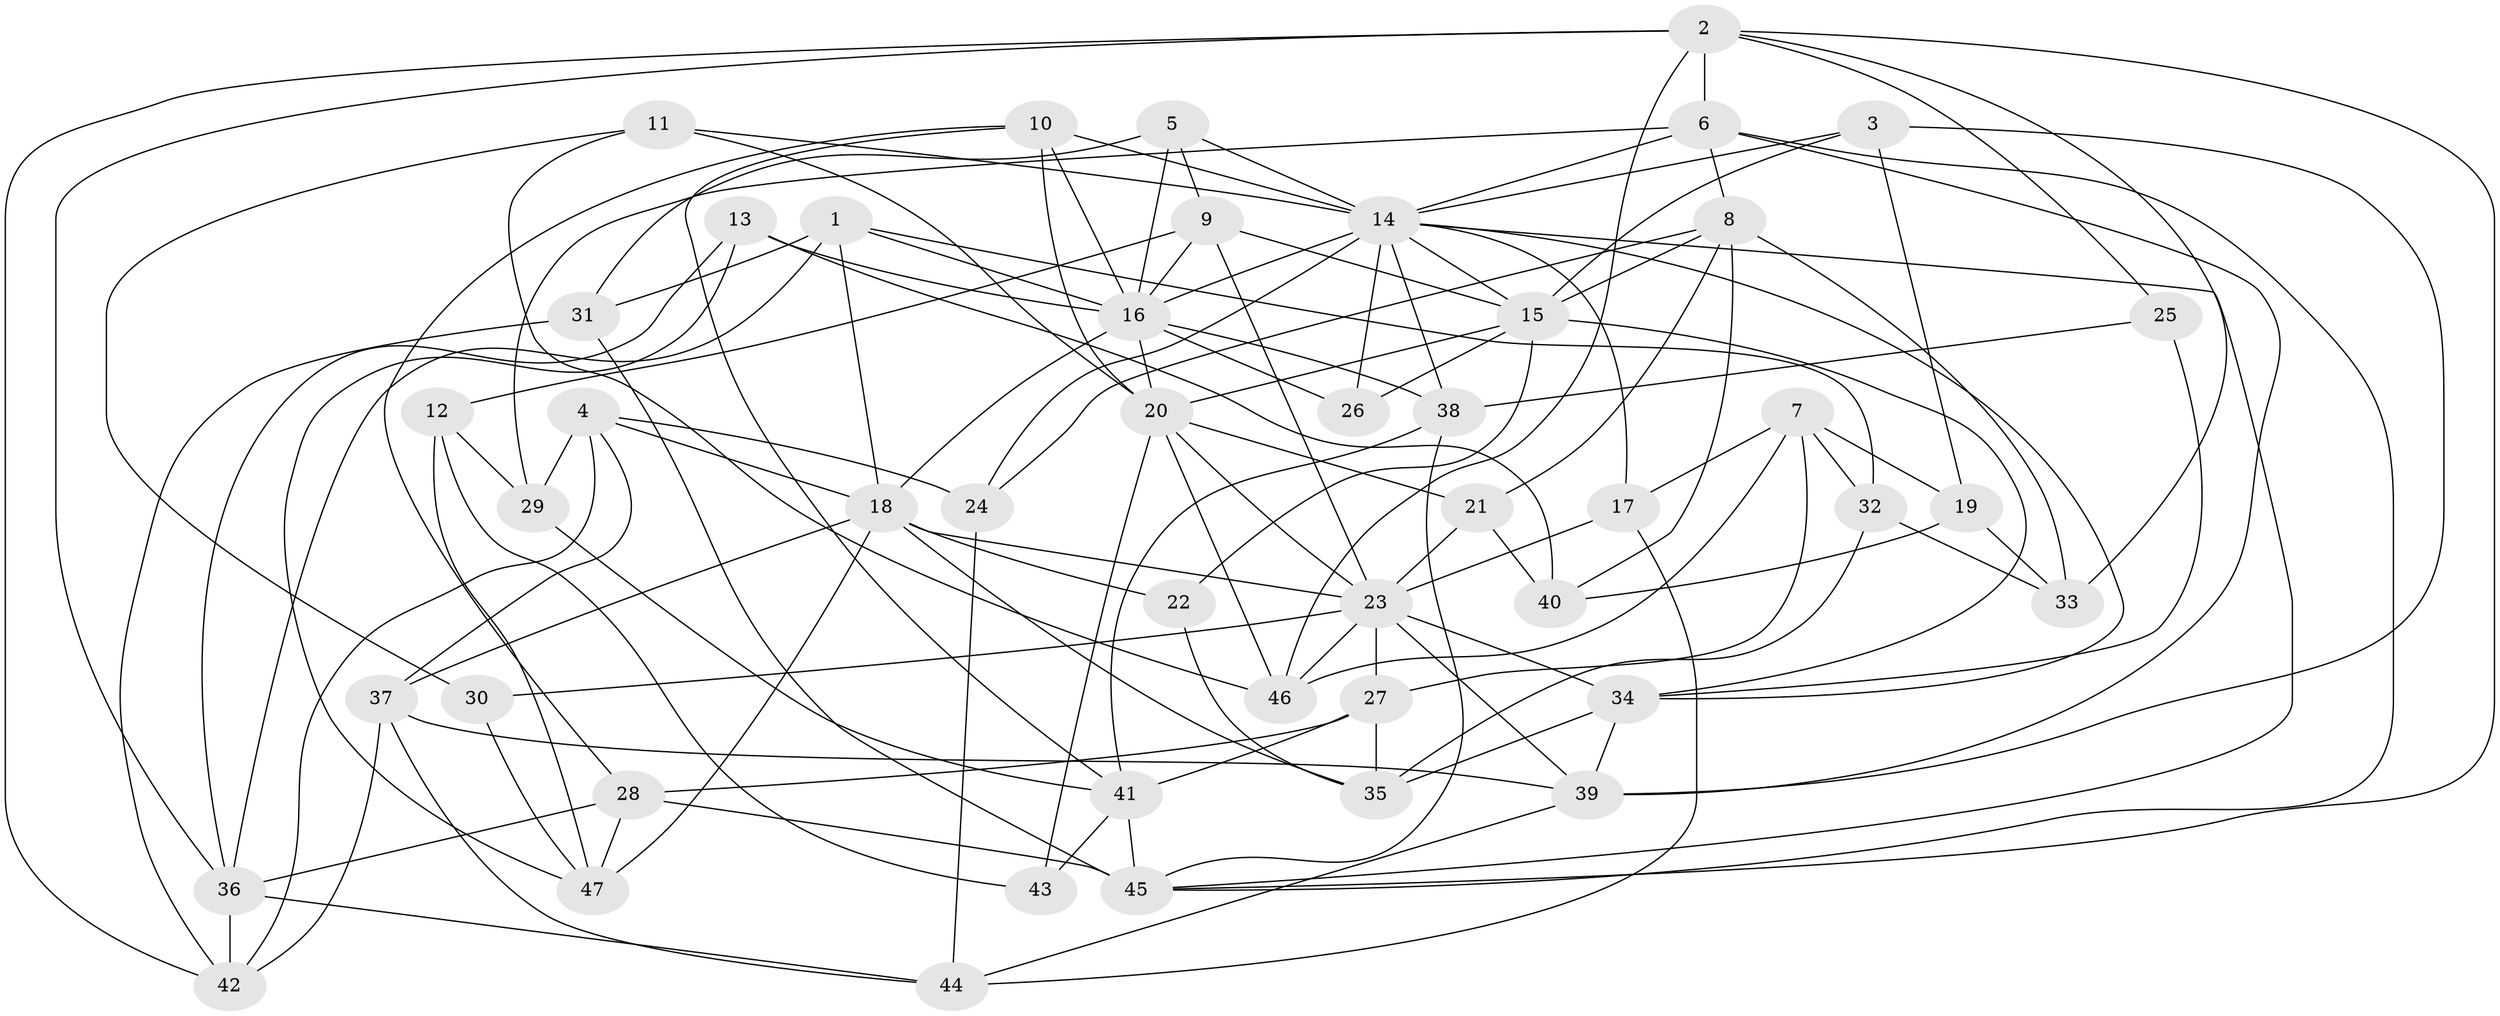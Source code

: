 // original degree distribution, {5: 0.21505376344086022, 6: 0.043010752688172046, 3: 0.2903225806451613, 8: 0.03225806451612903, 4: 0.27956989247311825, 2: 0.11827956989247312, 10: 0.010752688172043012, 7: 0.010752688172043012}
// Generated by graph-tools (version 1.1) at 2025/02/03/09/25 03:02:00]
// undirected, 47 vertices, 124 edges
graph export_dot {
graph [start="1"]
  node [color=gray90,style=filled];
  1;
  2;
  3;
  4;
  5;
  6;
  7;
  8;
  9;
  10;
  11;
  12;
  13;
  14;
  15;
  16;
  17;
  18;
  19;
  20;
  21;
  22;
  23;
  24;
  25;
  26;
  27;
  28;
  29;
  30;
  31;
  32;
  33;
  34;
  35;
  36;
  37;
  38;
  39;
  40;
  41;
  42;
  43;
  44;
  45;
  46;
  47;
  1 -- 16 [weight=1.0];
  1 -- 18 [weight=1.0];
  1 -- 31 [weight=1.0];
  1 -- 32 [weight=1.0];
  1 -- 36 [weight=1.0];
  2 -- 6 [weight=1.0];
  2 -- 25 [weight=1.0];
  2 -- 33 [weight=1.0];
  2 -- 36 [weight=1.0];
  2 -- 42 [weight=1.0];
  2 -- 45 [weight=1.0];
  2 -- 46 [weight=1.0];
  3 -- 14 [weight=1.0];
  3 -- 15 [weight=1.0];
  3 -- 19 [weight=1.0];
  3 -- 39 [weight=1.0];
  4 -- 18 [weight=1.0];
  4 -- 24 [weight=1.0];
  4 -- 29 [weight=1.0];
  4 -- 37 [weight=1.0];
  4 -- 42 [weight=1.0];
  5 -- 9 [weight=1.0];
  5 -- 14 [weight=1.0];
  5 -- 16 [weight=1.0];
  5 -- 31 [weight=1.0];
  6 -- 8 [weight=1.0];
  6 -- 14 [weight=1.0];
  6 -- 29 [weight=2.0];
  6 -- 39 [weight=1.0];
  6 -- 45 [weight=1.0];
  7 -- 17 [weight=1.0];
  7 -- 19 [weight=1.0];
  7 -- 27 [weight=1.0];
  7 -- 32 [weight=1.0];
  7 -- 46 [weight=1.0];
  8 -- 15 [weight=1.0];
  8 -- 21 [weight=1.0];
  8 -- 24 [weight=1.0];
  8 -- 33 [weight=1.0];
  8 -- 40 [weight=1.0];
  9 -- 12 [weight=1.0];
  9 -- 15 [weight=1.0];
  9 -- 16 [weight=1.0];
  9 -- 23 [weight=1.0];
  10 -- 14 [weight=2.0];
  10 -- 16 [weight=1.0];
  10 -- 20 [weight=1.0];
  10 -- 28 [weight=1.0];
  10 -- 41 [weight=1.0];
  11 -- 14 [weight=1.0];
  11 -- 20 [weight=1.0];
  11 -- 30 [weight=1.0];
  11 -- 46 [weight=1.0];
  12 -- 29 [weight=1.0];
  12 -- 43 [weight=1.0];
  12 -- 47 [weight=1.0];
  13 -- 16 [weight=1.0];
  13 -- 36 [weight=1.0];
  13 -- 40 [weight=2.0];
  13 -- 47 [weight=1.0];
  14 -- 15 [weight=1.0];
  14 -- 16 [weight=1.0];
  14 -- 17 [weight=1.0];
  14 -- 24 [weight=1.0];
  14 -- 26 [weight=1.0];
  14 -- 34 [weight=1.0];
  14 -- 38 [weight=1.0];
  14 -- 45 [weight=1.0];
  15 -- 20 [weight=1.0];
  15 -- 22 [weight=1.0];
  15 -- 26 [weight=1.0];
  15 -- 34 [weight=2.0];
  16 -- 18 [weight=1.0];
  16 -- 20 [weight=1.0];
  16 -- 26 [weight=1.0];
  16 -- 38 [weight=1.0];
  17 -- 23 [weight=1.0];
  17 -- 44 [weight=1.0];
  18 -- 22 [weight=1.0];
  18 -- 23 [weight=1.0];
  18 -- 35 [weight=1.0];
  18 -- 37 [weight=1.0];
  18 -- 47 [weight=1.0];
  19 -- 33 [weight=1.0];
  19 -- 40 [weight=1.0];
  20 -- 21 [weight=1.0];
  20 -- 23 [weight=1.0];
  20 -- 43 [weight=1.0];
  20 -- 46 [weight=1.0];
  21 -- 23 [weight=1.0];
  21 -- 40 [weight=1.0];
  22 -- 35 [weight=1.0];
  23 -- 27 [weight=1.0];
  23 -- 30 [weight=1.0];
  23 -- 34 [weight=1.0];
  23 -- 39 [weight=2.0];
  23 -- 46 [weight=1.0];
  24 -- 44 [weight=1.0];
  25 -- 34 [weight=1.0];
  25 -- 38 [weight=1.0];
  27 -- 28 [weight=1.0];
  27 -- 35 [weight=2.0];
  27 -- 41 [weight=1.0];
  28 -- 36 [weight=1.0];
  28 -- 45 [weight=3.0];
  28 -- 47 [weight=2.0];
  29 -- 41 [weight=1.0];
  30 -- 47 [weight=1.0];
  31 -- 42 [weight=1.0];
  31 -- 45 [weight=1.0];
  32 -- 33 [weight=1.0];
  32 -- 35 [weight=1.0];
  34 -- 35 [weight=1.0];
  34 -- 39 [weight=2.0];
  36 -- 42 [weight=1.0];
  36 -- 44 [weight=1.0];
  37 -- 39 [weight=1.0];
  37 -- 42 [weight=1.0];
  37 -- 44 [weight=1.0];
  38 -- 41 [weight=1.0];
  38 -- 45 [weight=1.0];
  39 -- 44 [weight=1.0];
  41 -- 43 [weight=2.0];
  41 -- 45 [weight=2.0];
}
